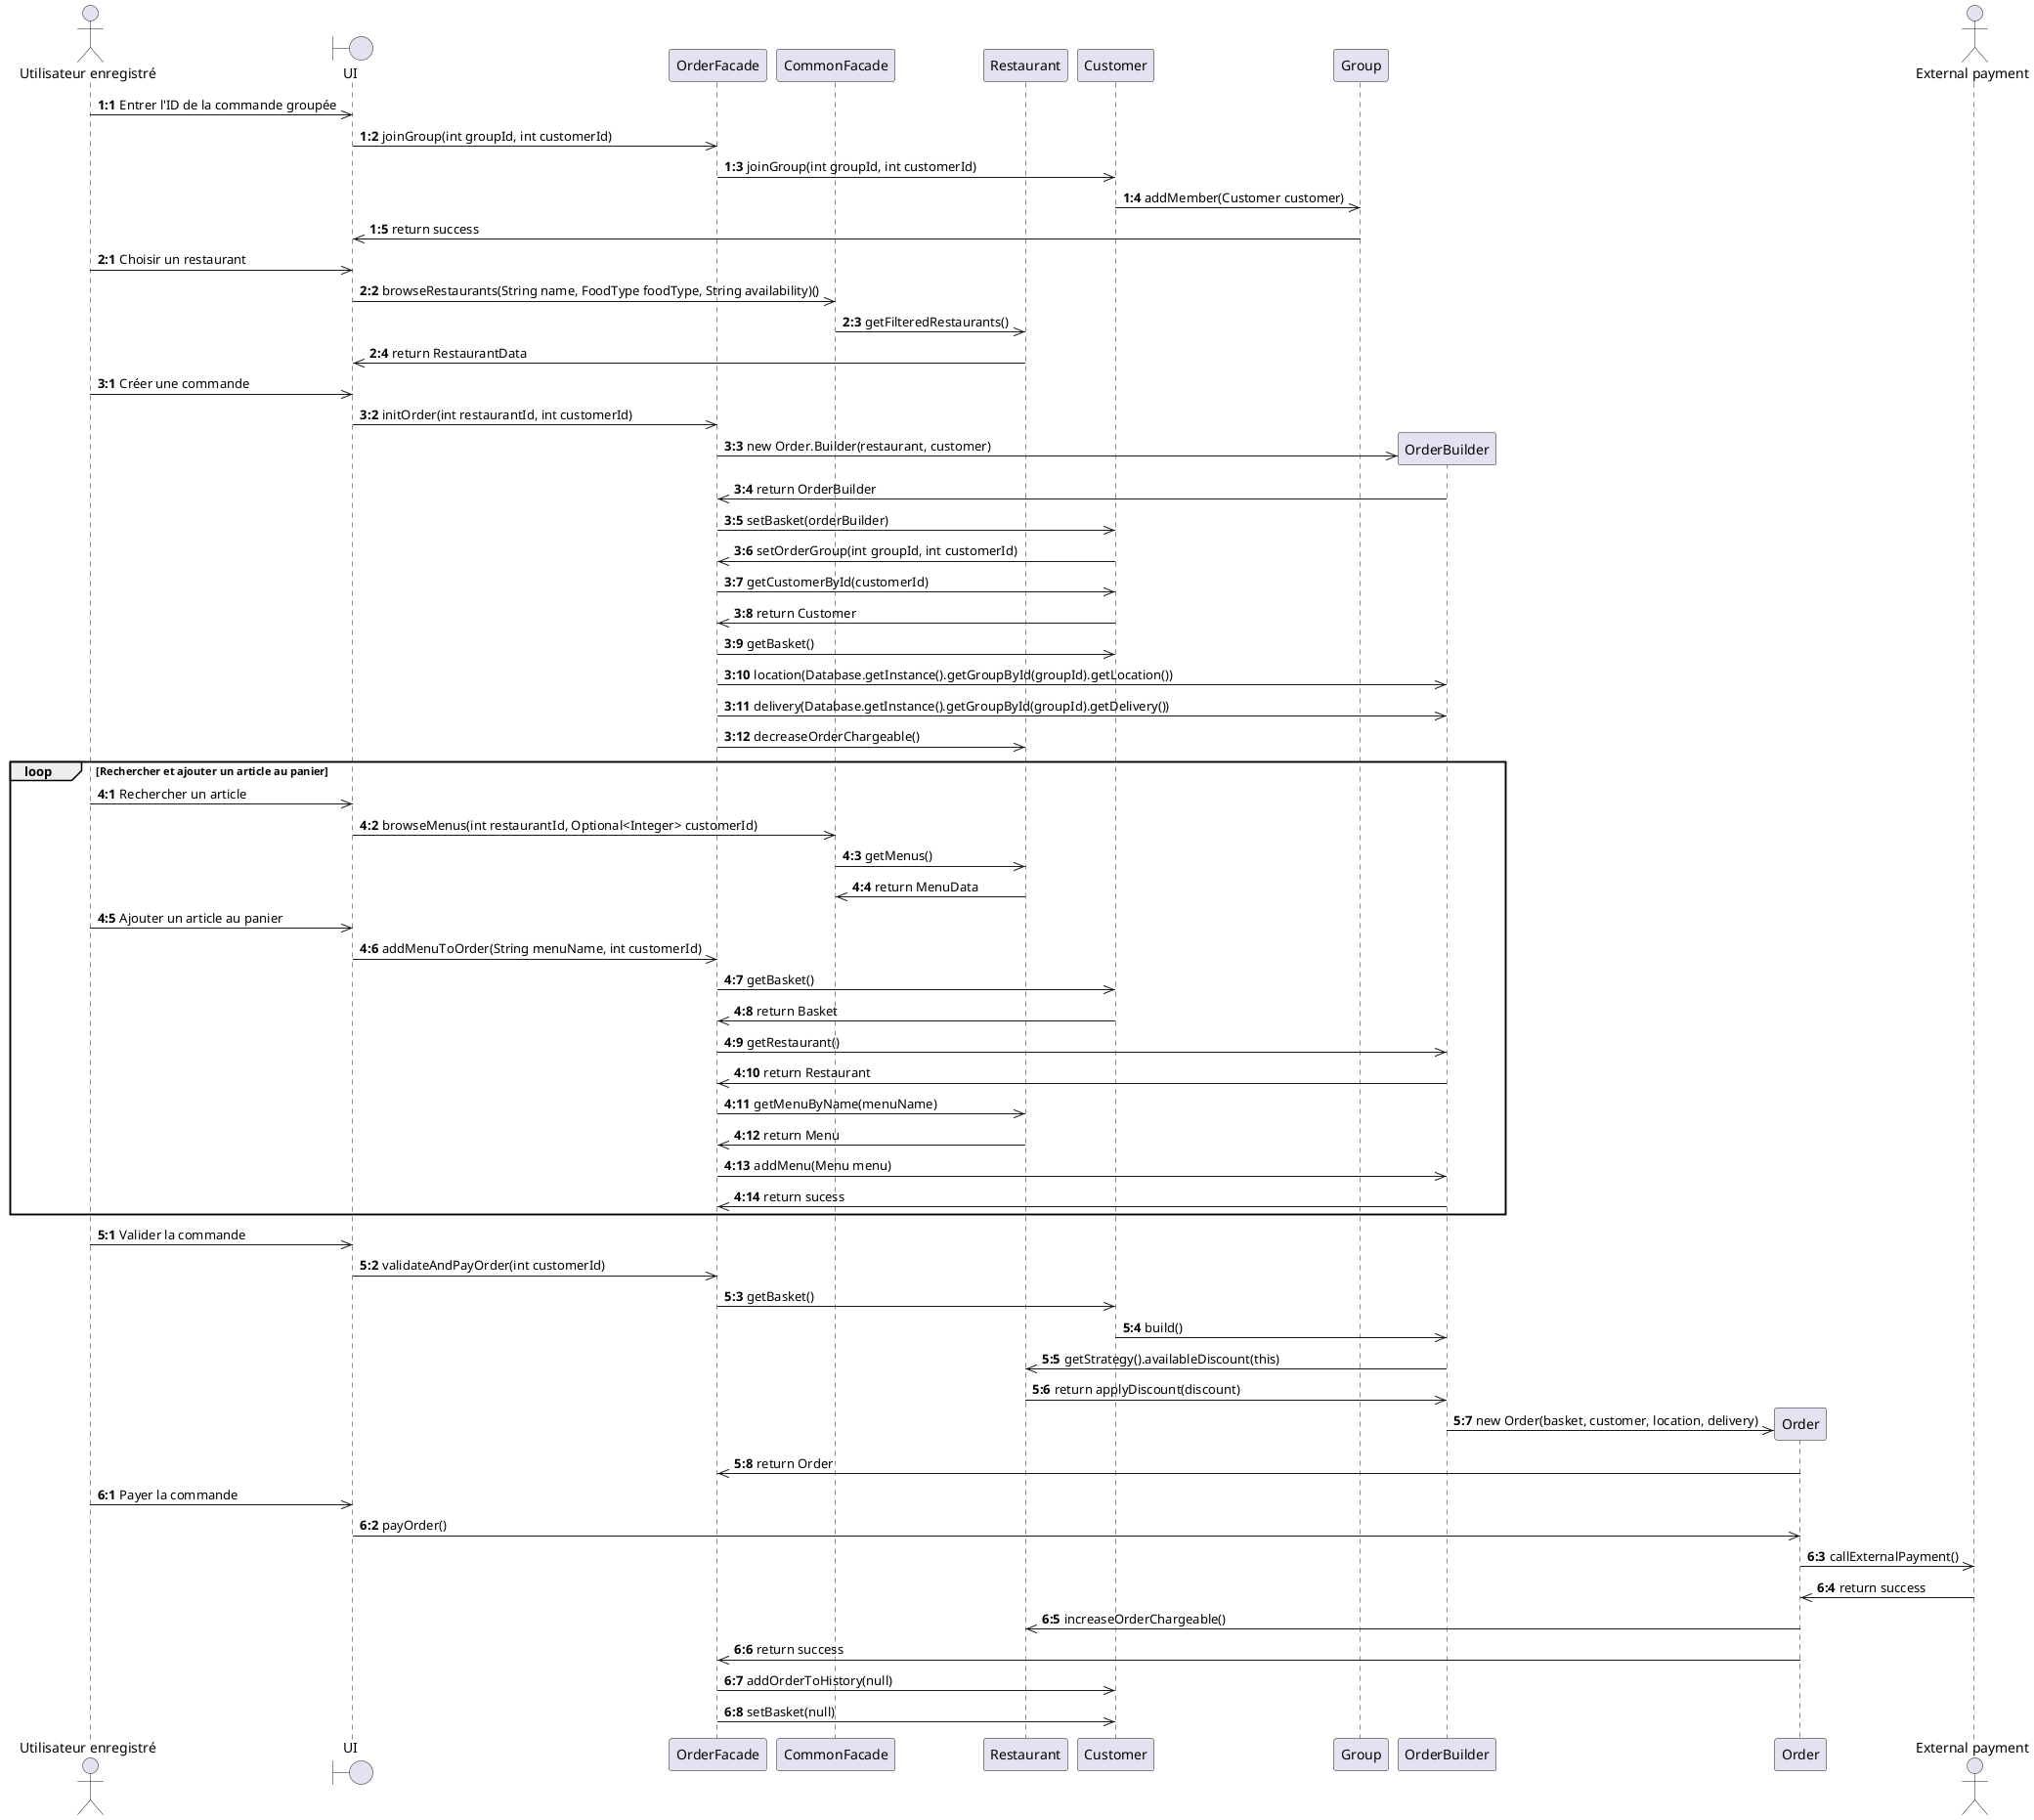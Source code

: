 @startuml
    actor "Utilisateur enregistré" as User
    boundary UI
    participant OrderFacade
    participant CommonFacade
    participant Restaurant
    participant Customer
    participant Group
    participant OrderBuilder
    participant Order
    actor "External payment" as EP

    autonumber 1:1
    User ->> UI : Entrer l'ID de la commande groupée
    UI ->> OrderFacade: joinGroup(int groupId, int customerId)
    OrderFacade ->> Customer: joinGroup(int groupId, int customerId)
    Customer ->> Group: addMember(Customer customer)
    Group ->> UI: return success

    autonumber 2:1
    User ->> UI: Choisir un restaurant
    UI ->> CommonFacade: browseRestaurants(String name, FoodType foodType, String availability)()
    CommonFacade ->>Restaurant: getFilteredRestaurants()
    Restaurant ->> UI: return RestaurantData

    autonumber 3:1
    User ->> UI: Créer une commande
    UI ->> OrderFacade: initOrder(int restaurantId, int customerId)
    create OrderBuilder
    OrderFacade ->> OrderBuilder: new Order.Builder(restaurant, customer)
    OrderBuilder ->> OrderFacade: return OrderBuilder
    OrderFacade ->> Customer: setBasket(orderBuilder)
    Customer ->> OrderFacade: setOrderGroup(int groupId, int customerId)
    OrderFacade ->> Customer: getCustomerById(customerId)
    Customer ->> OrderFacade: return Customer
    OrderFacade ->> Customer: getBasket()
    OrderFacade ->> OrderBuilder: location(Database.getInstance().getGroupById(groupId).getLocation())
    OrderFacade ->> OrderBuilder: delivery(Database.getInstance().getGroupById(groupId).getDelivery())
    OrderFacade ->> Restaurant: decreaseOrderChargeable()

    autonumber 4:1
    loop Rechercher et ajouter un article au panier
        User ->> UI: Rechercher un article
        UI ->> CommonFacade: browseMenus(int restaurantId, Optional<Integer> customerId)
        CommonFacade ->> Restaurant: getMenus()
        Restaurant ->> CommonFacade: return MenuData

        User ->> UI: Ajouter un article au panier
        UI ->> OrderFacade: addMenuToOrder(String menuName, int customerId)
        OrderFacade ->> Customer: getBasket()
        Customer ->> OrderFacade: return Basket
        OrderFacade ->> OrderBuilder: getRestaurant()
        OrderBuilder ->> OrderFacade: return Restaurant
        OrderFacade ->> Restaurant: getMenuByName(menuName)
        Restaurant ->> OrderFacade: return Menu
        OrderFacade ->> OrderBuilder: addMenu(Menu menu)
        OrderBuilder ->> OrderFacade: return sucess
    end

    autonumber 5:1
    User ->> UI: Valider la commande
    UI ->> OrderFacade: validateAndPayOrder(int customerId)
    OrderFacade ->> Customer: getBasket()
    Customer ->> OrderBuilder: build()
    OrderBuilder ->> Restaurant: getStrategy().availableDiscount(this)
    Restaurant ->> OrderBuilder: return applyDiscount(discount)
    create Order
    OrderBuilder ->> Order: new Order(basket, customer, location, delivery)
    Order ->> OrderFacade: return Order


    autonumber 6:1
    User ->> UI: Payer la commande
    UI ->> Order: payOrder()
    Order ->> EP: callExternalPayment()
    EP ->> Order: return success
    Order ->> Restaurant: increaseOrderChargeable()
    Order ->> OrderFacade: return success
    OrderFacade ->> Customer: addOrderToHistory(null)
    OrderFacade ->> Customer: setBasket(null)


@enduml